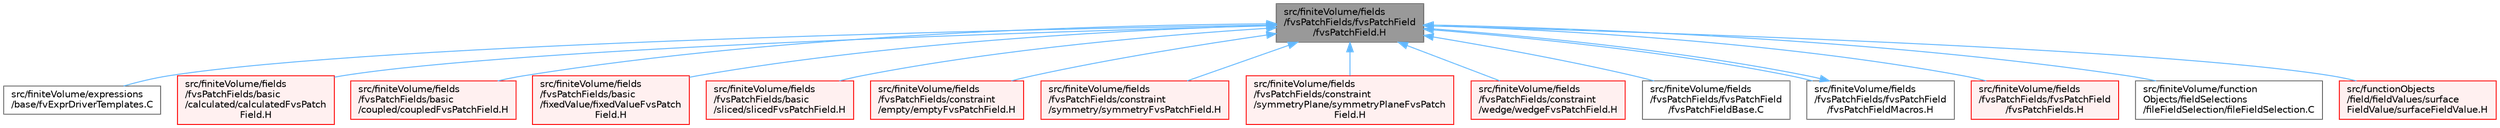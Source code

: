 digraph "src/finiteVolume/fields/fvsPatchFields/fvsPatchField/fvsPatchField.H"
{
 // LATEX_PDF_SIZE
  bgcolor="transparent";
  edge [fontname=Helvetica,fontsize=10,labelfontname=Helvetica,labelfontsize=10];
  node [fontname=Helvetica,fontsize=10,shape=box,height=0.2,width=0.4];
  Node1 [id="Node000001",label="src/finiteVolume/fields\l/fvsPatchFields/fvsPatchField\l/fvsPatchField.H",height=0.2,width=0.4,color="gray40", fillcolor="grey60", style="filled", fontcolor="black",tooltip=" "];
  Node1 -> Node2 [id="edge1_Node000001_Node000002",dir="back",color="steelblue1",style="solid",tooltip=" "];
  Node2 [id="Node000002",label="src/finiteVolume/expressions\l/base/fvExprDriverTemplates.C",height=0.2,width=0.4,color="grey40", fillcolor="white", style="filled",URL="$fvExprDriverTemplates_8C.html",tooltip=" "];
  Node1 -> Node3 [id="edge2_Node000001_Node000003",dir="back",color="steelblue1",style="solid",tooltip=" "];
  Node3 [id="Node000003",label="src/finiteVolume/fields\l/fvsPatchFields/basic\l/calculated/calculatedFvsPatch\lField.H",height=0.2,width=0.4,color="red", fillcolor="#FFF0F0", style="filled",URL="$calculatedFvsPatchField_8H.html",tooltip=" "];
  Node1 -> Node1061 [id="edge3_Node000001_Node001061",dir="back",color="steelblue1",style="solid",tooltip=" "];
  Node1061 [id="Node001061",label="src/finiteVolume/fields\l/fvsPatchFields/basic\l/coupled/coupledFvsPatchField.H",height=0.2,width=0.4,color="red", fillcolor="#FFF0F0", style="filled",URL="$coupledFvsPatchField_8H.html",tooltip=" "];
  Node1 -> Node1093 [id="edge4_Node000001_Node001093",dir="back",color="steelblue1",style="solid",tooltip=" "];
  Node1093 [id="Node001093",label="src/finiteVolume/fields\l/fvsPatchFields/basic\l/fixedValue/fixedValueFvsPatch\lField.H",height=0.2,width=0.4,color="red", fillcolor="#FFF0F0", style="filled",URL="$fixedValueFvsPatchField_8H.html",tooltip=" "];
  Node1 -> Node1098 [id="edge5_Node000001_Node001098",dir="back",color="steelblue1",style="solid",tooltip=" "];
  Node1098 [id="Node001098",label="src/finiteVolume/fields\l/fvsPatchFields/basic\l/sliced/slicedFvsPatchField.H",height=0.2,width=0.4,color="red", fillcolor="#FFF0F0", style="filled",URL="$slicedFvsPatchField_8H.html",tooltip=" "];
  Node1 -> Node1104 [id="edge6_Node000001_Node001104",dir="back",color="steelblue1",style="solid",tooltip=" "];
  Node1104 [id="Node001104",label="src/finiteVolume/fields\l/fvsPatchFields/constraint\l/empty/emptyFvsPatchField.H",height=0.2,width=0.4,color="red", fillcolor="#FFF0F0", style="filled",URL="$emptyFvsPatchField_8H.html",tooltip=" "];
  Node1 -> Node1110 [id="edge7_Node000001_Node001110",dir="back",color="steelblue1",style="solid",tooltip=" "];
  Node1110 [id="Node001110",label="src/finiteVolume/fields\l/fvsPatchFields/constraint\l/symmetry/symmetryFvsPatchField.H",height=0.2,width=0.4,color="red", fillcolor="#FFF0F0", style="filled",URL="$symmetryFvsPatchField_8H.html",tooltip=" "];
  Node1 -> Node1114 [id="edge8_Node000001_Node001114",dir="back",color="steelblue1",style="solid",tooltip=" "];
  Node1114 [id="Node001114",label="src/finiteVolume/fields\l/fvsPatchFields/constraint\l/symmetryPlane/symmetryPlaneFvsPatch\lField.H",height=0.2,width=0.4,color="red", fillcolor="#FFF0F0", style="filled",URL="$symmetryPlaneFvsPatchField_8H.html",tooltip=" "];
  Node1 -> Node1118 [id="edge9_Node000001_Node001118",dir="back",color="steelblue1",style="solid",tooltip=" "];
  Node1118 [id="Node001118",label="src/finiteVolume/fields\l/fvsPatchFields/constraint\l/wedge/wedgeFvsPatchField.H",height=0.2,width=0.4,color="red", fillcolor="#FFF0F0", style="filled",URL="$wedgeFvsPatchField_8H.html",tooltip=" "];
  Node1 -> Node1122 [id="edge10_Node000001_Node001122",dir="back",color="steelblue1",style="solid",tooltip=" "];
  Node1122 [id="Node001122",label="src/finiteVolume/fields\l/fvsPatchFields/fvsPatchField\l/fvsPatchFieldBase.C",height=0.2,width=0.4,color="grey40", fillcolor="white", style="filled",URL="$fvsPatchFieldBase_8C.html",tooltip=" "];
  Node1 -> Node1123 [id="edge11_Node000001_Node001123",dir="back",color="steelblue1",style="solid",tooltip=" "];
  Node1123 [id="Node001123",label="src/finiteVolume/fields\l/fvsPatchFields/fvsPatchField\l/fvsPatchFieldMacros.H",height=0.2,width=0.4,color="grey40", fillcolor="white", style="filled",URL="$fvsPatchFieldMacros_8H.html",tooltip="Macros for creating fvsPatchField types."];
  Node1123 -> Node1 [id="edge12_Node001123_Node000001",dir="back",color="steelblue1",style="solid",tooltip=" "];
  Node1 -> Node1124 [id="edge13_Node000001_Node001124",dir="back",color="steelblue1",style="solid",tooltip=" "];
  Node1124 [id="Node001124",label="src/finiteVolume/fields\l/fvsPatchFields/fvsPatchField\l/fvsPatchFields.H",height=0.2,width=0.4,color="red", fillcolor="#FFF0F0", style="filled",URL="$fvsPatchFields_8H.html",tooltip=" "];
  Node1 -> Node1138 [id="edge14_Node000001_Node001138",dir="back",color="steelblue1",style="solid",tooltip=" "];
  Node1138 [id="Node001138",label="src/finiteVolume/function\lObjects/fieldSelections\l/fileFieldSelection/fileFieldSelection.C",height=0.2,width=0.4,color="grey40", fillcolor="white", style="filled",URL="$fileFieldSelection_8C.html",tooltip=" "];
  Node1 -> Node1139 [id="edge15_Node000001_Node001139",dir="back",color="steelblue1",style="solid",tooltip=" "];
  Node1139 [id="Node001139",label="src/functionObjects\l/field/fieldValues/surface\lFieldValue/surfaceFieldValue.H",height=0.2,width=0.4,color="red", fillcolor="#FFF0F0", style="filled",URL="$surfaceFieldValue_8H.html",tooltip=" "];
}
